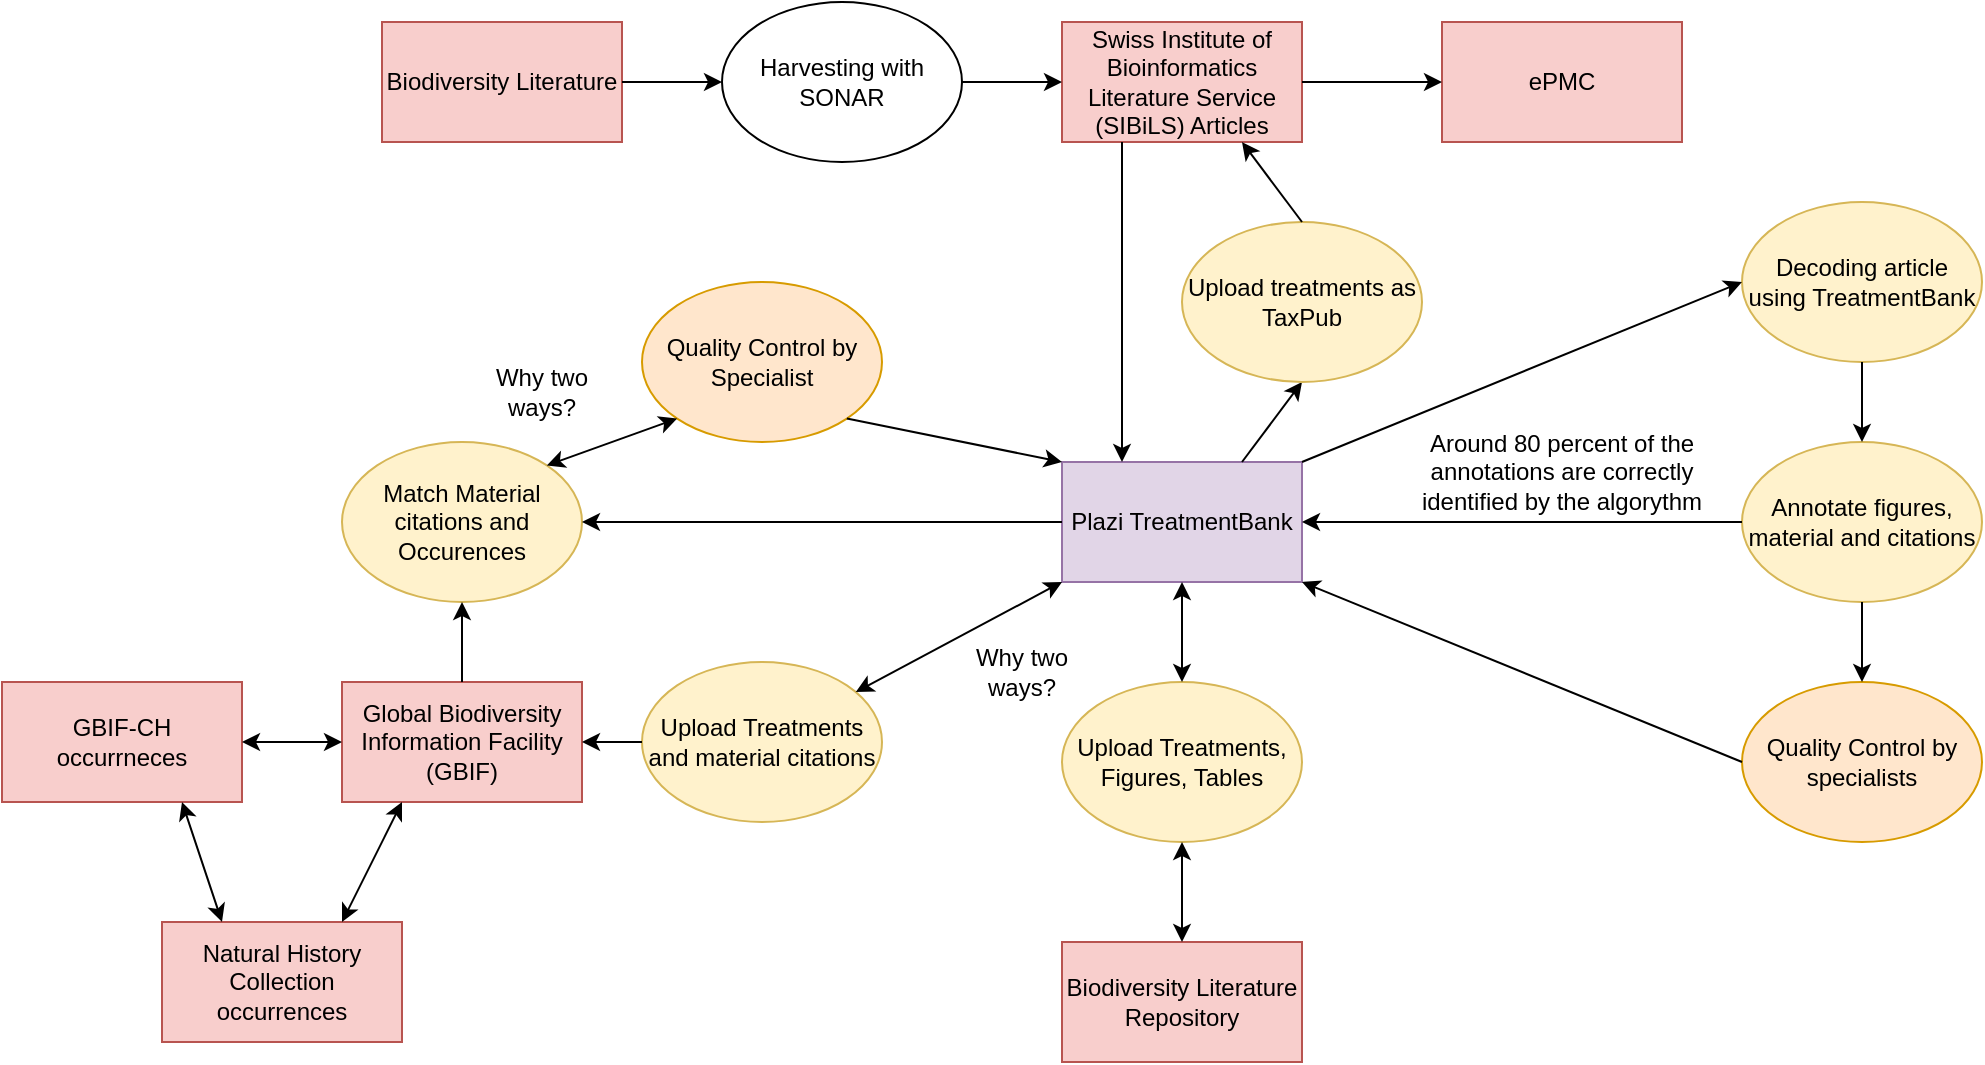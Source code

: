 <mxfile version="16.6.5" type="github">
  <diagram name="Page-1" id="c7558073-3199-34d8-9f00-42111426c3f3">
    <mxGraphModel dx="1864" dy="564" grid="1" gridSize="10" guides="1" tooltips="1" connect="1" arrows="1" fold="1" page="1" pageScale="1" pageWidth="826" pageHeight="1169" background="none" math="0" shadow="0">
      <root>
        <mxCell id="0" />
        <mxCell id="1" parent="0" />
        <mxCell id="0HOrwDNYIVravYK2uu_f-97" value="Biodiversity Literature" style="rounded=0;whiteSpace=wrap;sketch=0;html=1;fillColor=#f8cecc;strokeColor=#b85450;" vertex="1" parent="1">
          <mxGeometry x="80" y="20" width="120" height="60" as="geometry" />
        </mxCell>
        <mxCell id="0HOrwDNYIVravYK2uu_f-100" value="" style="endArrow=classic;html=1;rounded=0;exitX=1;exitY=0.5;exitDx=0;exitDy=0;entryX=0;entryY=0.5;entryDx=0;entryDy=0;" edge="1" parent="1" source="0HOrwDNYIVravYK2uu_f-97" target="0HOrwDNYIVravYK2uu_f-145">
          <mxGeometry width="50" height="50" relative="1" as="geometry">
            <mxPoint x="390" y="360" as="sourcePoint" />
            <mxPoint x="240" y="50" as="targetPoint" />
          </mxGeometry>
        </mxCell>
        <mxCell id="0HOrwDNYIVravYK2uu_f-98" value="Swiss Institute of Bioinformatics Literature Service&lt;br&gt;&lt;div&gt;(SIBiLS) Articles&lt;/div&gt;" style="rounded=0;whiteSpace=wrap;html=1;sketch=0;fillColor=#f8cecc;strokeColor=#b85450;" vertex="1" parent="1">
          <mxGeometry x="420" y="20" width="120" height="60" as="geometry" />
        </mxCell>
        <mxCell id="0HOrwDNYIVravYK2uu_f-101" value="" style="endArrow=classic;html=1;rounded=0;entryX=0;entryY=0.5;entryDx=0;entryDy=0;exitX=1;exitY=0.5;exitDx=0;exitDy=0;" edge="1" parent="1" source="0HOrwDNYIVravYK2uu_f-145" target="0HOrwDNYIVravYK2uu_f-98">
          <mxGeometry width="50" height="50" relative="1" as="geometry">
            <mxPoint x="377" y="50" as="sourcePoint" />
            <mxPoint x="440" y="310" as="targetPoint" />
          </mxGeometry>
        </mxCell>
        <mxCell id="0HOrwDNYIVravYK2uu_f-103" value="Plazi TreatmentBank" style="rounded=0;whiteSpace=wrap;html=1;sketch=0;fillColor=#e1d5e7;strokeColor=#9673a6;" vertex="1" parent="1">
          <mxGeometry x="420" y="240" width="120" height="60" as="geometry" />
        </mxCell>
        <mxCell id="0HOrwDNYIVravYK2uu_f-104" value="" style="endArrow=classic;html=1;rounded=0;entryX=0.25;entryY=0;entryDx=0;entryDy=0;exitX=0.25;exitY=1;exitDx=0;exitDy=0;" edge="1" parent="1" source="0HOrwDNYIVravYK2uu_f-98" target="0HOrwDNYIVravYK2uu_f-103">
          <mxGeometry width="50" height="50" relative="1" as="geometry">
            <mxPoint x="390" y="360" as="sourcePoint" />
            <mxPoint x="440" y="310" as="targetPoint" />
          </mxGeometry>
        </mxCell>
        <mxCell id="0HOrwDNYIVravYK2uu_f-105" value="&lt;div&gt;Global Biodiversity Information Facility (GBIF)&lt;/div&gt;" style="rounded=0;whiteSpace=wrap;html=1;sketch=0;fillColor=#f8cecc;strokeColor=#b85450;" vertex="1" parent="1">
          <mxGeometry x="60" y="350" width="120" height="60" as="geometry" />
        </mxCell>
        <mxCell id="0HOrwDNYIVravYK2uu_f-106" value="Decoding article using TreatmentBank" style="ellipse;whiteSpace=wrap;html=1;rounded=0;sketch=0;fillColor=#fff2cc;strokeColor=#d6b656;" vertex="1" parent="1">
          <mxGeometry x="760" y="110" width="120" height="80" as="geometry" />
        </mxCell>
        <mxCell id="0HOrwDNYIVravYK2uu_f-107" value="Annotate figures, material and citations" style="ellipse;whiteSpace=wrap;html=1;rounded=0;sketch=0;fillColor=#fff2cc;strokeColor=#d6b656;" vertex="1" parent="1">
          <mxGeometry x="760" y="230" width="120" height="80" as="geometry" />
        </mxCell>
        <mxCell id="0HOrwDNYIVravYK2uu_f-108" value="Quality Control by specialists" style="ellipse;whiteSpace=wrap;html=1;rounded=0;sketch=0;fillColor=#ffe6cc;strokeColor=#d79b00;" vertex="1" parent="1">
          <mxGeometry x="760" y="350" width="120" height="80" as="geometry" />
        </mxCell>
        <mxCell id="0HOrwDNYIVravYK2uu_f-109" value="" style="endArrow=classic;html=1;rounded=0;exitX=1;exitY=0;exitDx=0;exitDy=0;entryX=0;entryY=0.5;entryDx=0;entryDy=0;" edge="1" parent="1" source="0HOrwDNYIVravYK2uu_f-103" target="0HOrwDNYIVravYK2uu_f-106">
          <mxGeometry width="50" height="50" relative="1" as="geometry">
            <mxPoint x="390" y="360" as="sourcePoint" />
            <mxPoint x="440" y="310" as="targetPoint" />
          </mxGeometry>
        </mxCell>
        <mxCell id="0HOrwDNYIVravYK2uu_f-110" value="" style="endArrow=classic;html=1;rounded=0;entryX=0.5;entryY=0;entryDx=0;entryDy=0;exitX=0.5;exitY=1;exitDx=0;exitDy=0;" edge="1" parent="1" source="0HOrwDNYIVravYK2uu_f-106" target="0HOrwDNYIVravYK2uu_f-107">
          <mxGeometry width="50" height="50" relative="1" as="geometry">
            <mxPoint x="40" y="520" as="sourcePoint" />
            <mxPoint x="90" y="470" as="targetPoint" />
          </mxGeometry>
        </mxCell>
        <mxCell id="0HOrwDNYIVravYK2uu_f-111" value="" style="endArrow=classic;html=1;rounded=0;entryX=0.5;entryY=0;entryDx=0;entryDy=0;exitX=0.5;exitY=1;exitDx=0;exitDy=0;" edge="1" parent="1" source="0HOrwDNYIVravYK2uu_f-107" target="0HOrwDNYIVravYK2uu_f-108">
          <mxGeometry width="50" height="50" relative="1" as="geometry">
            <mxPoint x="190" y="480" as="sourcePoint" />
            <mxPoint x="240" y="430" as="targetPoint" />
          </mxGeometry>
        </mxCell>
        <mxCell id="0HOrwDNYIVravYK2uu_f-112" value="" style="endArrow=classic;html=1;rounded=0;entryX=1;entryY=0.5;entryDx=0;entryDy=0;exitX=0;exitY=0.5;exitDx=0;exitDy=0;" edge="1" parent="1" source="0HOrwDNYIVravYK2uu_f-107" target="0HOrwDNYIVravYK2uu_f-103">
          <mxGeometry width="50" height="50" relative="1" as="geometry">
            <mxPoint x="390" y="360" as="sourcePoint" />
            <mxPoint x="440" y="310" as="targetPoint" />
          </mxGeometry>
        </mxCell>
        <mxCell id="0HOrwDNYIVravYK2uu_f-113" value="" style="endArrow=classic;html=1;rounded=0;entryX=1;entryY=1;entryDx=0;entryDy=0;exitX=0;exitY=0.5;exitDx=0;exitDy=0;" edge="1" parent="1" source="0HOrwDNYIVravYK2uu_f-108" target="0HOrwDNYIVravYK2uu_f-103">
          <mxGeometry width="50" height="50" relative="1" as="geometry">
            <mxPoint x="450" y="420" as="sourcePoint" />
            <mxPoint x="500" y="370" as="targetPoint" />
          </mxGeometry>
        </mxCell>
        <mxCell id="0HOrwDNYIVravYK2uu_f-114" value="Around 80 percent of the annotations are correctly identified by the algorythm" style="text;html=1;strokeColor=none;fillColor=none;align=center;verticalAlign=middle;whiteSpace=wrap;rounded=0;sketch=0;" vertex="1" parent="1">
          <mxGeometry x="590" y="230" width="160" height="30" as="geometry" />
        </mxCell>
        <mxCell id="0HOrwDNYIVravYK2uu_f-116" value="" style="endArrow=classic;html=1;rounded=0;exitX=0.75;exitY=0;exitDx=0;exitDy=0;entryX=0.5;entryY=1;entryDx=0;entryDy=0;" edge="1" parent="1" source="0HOrwDNYIVravYK2uu_f-103" target="0HOrwDNYIVravYK2uu_f-137">
          <mxGeometry width="50" height="50" relative="1" as="geometry">
            <mxPoint x="390" y="290" as="sourcePoint" />
            <mxPoint x="510" y="200" as="targetPoint" />
          </mxGeometry>
        </mxCell>
        <mxCell id="0HOrwDNYIVravYK2uu_f-118" value="&lt;div&gt;Match Material citations and Occurences&lt;/div&gt;" style="ellipse;whiteSpace=wrap;html=1;rounded=0;sketch=0;fillColor=#fff2cc;strokeColor=#d6b656;" vertex="1" parent="1">
          <mxGeometry x="60" y="230" width="120" height="80" as="geometry" />
        </mxCell>
        <mxCell id="0HOrwDNYIVravYK2uu_f-120" value="&lt;div&gt;Quality Control by Specialist&lt;/div&gt;" style="ellipse;whiteSpace=wrap;html=1;rounded=0;sketch=0;fillColor=#ffe6cc;strokeColor=#d79b00;" vertex="1" parent="1">
          <mxGeometry x="210" y="150" width="120" height="80" as="geometry" />
        </mxCell>
        <mxCell id="0HOrwDNYIVravYK2uu_f-121" value="" style="endArrow=classic;html=1;rounded=0;exitX=0;exitY=0.5;exitDx=0;exitDy=0;entryX=1;entryY=0.5;entryDx=0;entryDy=0;" edge="1" parent="1" source="0HOrwDNYIVravYK2uu_f-103" target="0HOrwDNYIVravYK2uu_f-118">
          <mxGeometry width="50" height="50" relative="1" as="geometry">
            <mxPoint x="390" y="290" as="sourcePoint" />
            <mxPoint x="440" y="240" as="targetPoint" />
          </mxGeometry>
        </mxCell>
        <mxCell id="0HOrwDNYIVravYK2uu_f-122" value="" style="endArrow=classic;html=1;rounded=0;exitX=0.5;exitY=0;exitDx=0;exitDy=0;entryX=0.5;entryY=1;entryDx=0;entryDy=0;" edge="1" parent="1" source="0HOrwDNYIVravYK2uu_f-105" target="0HOrwDNYIVravYK2uu_f-118">
          <mxGeometry width="50" height="50" relative="1" as="geometry">
            <mxPoint x="390" y="290" as="sourcePoint" />
            <mxPoint x="440" y="240" as="targetPoint" />
          </mxGeometry>
        </mxCell>
        <mxCell id="0HOrwDNYIVravYK2uu_f-124" value="" style="endArrow=classic;html=1;rounded=0;exitX=1;exitY=1;exitDx=0;exitDy=0;entryX=0;entryY=0;entryDx=0;entryDy=0;" edge="1" parent="1" source="0HOrwDNYIVravYK2uu_f-120" target="0HOrwDNYIVravYK2uu_f-103">
          <mxGeometry width="50" height="50" relative="1" as="geometry">
            <mxPoint x="390" y="290" as="sourcePoint" />
            <mxPoint x="440" y="240" as="targetPoint" />
          </mxGeometry>
        </mxCell>
        <mxCell id="0HOrwDNYIVravYK2uu_f-125" value="" style="endArrow=classic;startArrow=classic;html=1;rounded=0;exitX=1;exitY=0;exitDx=0;exitDy=0;entryX=0;entryY=1;entryDx=0;entryDy=0;" edge="1" parent="1" source="0HOrwDNYIVravYK2uu_f-118" target="0HOrwDNYIVravYK2uu_f-120">
          <mxGeometry width="50" height="50" relative="1" as="geometry">
            <mxPoint x="390" y="290" as="sourcePoint" />
            <mxPoint x="440" y="240" as="targetPoint" />
          </mxGeometry>
        </mxCell>
        <mxCell id="0HOrwDNYIVravYK2uu_f-126" value="&lt;div&gt;Why two ways?&lt;/div&gt;" style="text;html=1;strokeColor=none;fillColor=none;align=center;verticalAlign=middle;whiteSpace=wrap;rounded=0;sketch=0;" vertex="1" parent="1">
          <mxGeometry x="130" y="190" width="60" height="30" as="geometry" />
        </mxCell>
        <mxCell id="0HOrwDNYIVravYK2uu_f-128" value="Upload Treatments and material citations" style="ellipse;whiteSpace=wrap;html=1;rounded=0;sketch=0;fillColor=#fff2cc;strokeColor=#d6b656;" vertex="1" parent="1">
          <mxGeometry x="210" y="340" width="120" height="80" as="geometry" />
        </mxCell>
        <mxCell id="0HOrwDNYIVravYK2uu_f-129" value="" style="endArrow=classic;html=1;rounded=0;entryX=1;entryY=0.5;entryDx=0;entryDy=0;exitX=0;exitY=0.5;exitDx=0;exitDy=0;" edge="1" parent="1" source="0HOrwDNYIVravYK2uu_f-128" target="0HOrwDNYIVravYK2uu_f-105">
          <mxGeometry width="50" height="50" relative="1" as="geometry">
            <mxPoint x="210" y="370" as="sourcePoint" />
            <mxPoint x="260" y="320" as="targetPoint" />
          </mxGeometry>
        </mxCell>
        <mxCell id="0HOrwDNYIVravYK2uu_f-131" value="" style="endArrow=classic;startArrow=classic;html=1;rounded=0;entryX=0;entryY=1;entryDx=0;entryDy=0;" edge="1" parent="1" source="0HOrwDNYIVravYK2uu_f-128" target="0HOrwDNYIVravYK2uu_f-103">
          <mxGeometry width="50" height="50" relative="1" as="geometry">
            <mxPoint x="390" y="290" as="sourcePoint" />
            <mxPoint x="440" y="240" as="targetPoint" />
          </mxGeometry>
        </mxCell>
        <mxCell id="0HOrwDNYIVravYK2uu_f-132" value="&lt;div&gt;GBIF-CH&lt;/div&gt;&lt;div&gt;occurrneces&lt;/div&gt;" style="rounded=0;whiteSpace=wrap;html=1;sketch=0;fillColor=#f8cecc;strokeColor=#b85450;" vertex="1" parent="1">
          <mxGeometry x="-110" y="350" width="120" height="60" as="geometry" />
        </mxCell>
        <mxCell id="0HOrwDNYIVravYK2uu_f-133" value="&lt;div&gt;Natural History Collection&lt;/div&gt;&lt;div&gt;occurrences &lt;br&gt;&lt;/div&gt;" style="rounded=0;whiteSpace=wrap;html=1;sketch=0;fillColor=#f8cecc;strokeColor=#b85450;" vertex="1" parent="1">
          <mxGeometry x="-30" y="470" width="120" height="60" as="geometry" />
        </mxCell>
        <mxCell id="0HOrwDNYIVravYK2uu_f-134" value="" style="endArrow=classic;startArrow=classic;html=1;rounded=0;exitX=0.75;exitY=1;exitDx=0;exitDy=0;entryX=0.25;entryY=0;entryDx=0;entryDy=0;" edge="1" parent="1" source="0HOrwDNYIVravYK2uu_f-132" target="0HOrwDNYIVravYK2uu_f-133">
          <mxGeometry width="50" height="50" relative="1" as="geometry">
            <mxPoint x="390" y="290" as="sourcePoint" />
            <mxPoint x="440" y="240" as="targetPoint" />
          </mxGeometry>
        </mxCell>
        <mxCell id="0HOrwDNYIVravYK2uu_f-135" value="" style="endArrow=classic;startArrow=classic;html=1;rounded=0;exitX=0.25;exitY=1;exitDx=0;exitDy=0;entryX=0.75;entryY=0;entryDx=0;entryDy=0;" edge="1" parent="1" source="0HOrwDNYIVravYK2uu_f-105" target="0HOrwDNYIVravYK2uu_f-133">
          <mxGeometry width="50" height="50" relative="1" as="geometry">
            <mxPoint x="390" y="290" as="sourcePoint" />
            <mxPoint x="440" y="240" as="targetPoint" />
          </mxGeometry>
        </mxCell>
        <mxCell id="0HOrwDNYIVravYK2uu_f-136" value="" style="endArrow=classic;startArrow=classic;html=1;rounded=0;exitX=1;exitY=0.5;exitDx=0;exitDy=0;entryX=0;entryY=0.5;entryDx=0;entryDy=0;" edge="1" parent="1" source="0HOrwDNYIVravYK2uu_f-132" target="0HOrwDNYIVravYK2uu_f-105">
          <mxGeometry width="50" height="50" relative="1" as="geometry">
            <mxPoint x="390" y="290" as="sourcePoint" />
            <mxPoint x="440" y="240" as="targetPoint" />
          </mxGeometry>
        </mxCell>
        <mxCell id="0HOrwDNYIVravYK2uu_f-137" value="&lt;div&gt;Upload treatments as TaxPub&lt;/div&gt;" style="ellipse;whiteSpace=wrap;html=1;rounded=0;sketch=0;fillColor=#fff2cc;strokeColor=#d6b656;" vertex="1" parent="1">
          <mxGeometry x="480" y="120" width="120" height="80" as="geometry" />
        </mxCell>
        <mxCell id="0HOrwDNYIVravYK2uu_f-138" value="" style="endArrow=classic;html=1;rounded=0;entryX=0.75;entryY=1;entryDx=0;entryDy=0;exitX=0.5;exitY=0;exitDx=0;exitDy=0;" edge="1" parent="1" source="0HOrwDNYIVravYK2uu_f-137" target="0HOrwDNYIVravYK2uu_f-98">
          <mxGeometry width="50" height="50" relative="1" as="geometry">
            <mxPoint x="390" y="290" as="sourcePoint" />
            <mxPoint x="440" y="240" as="targetPoint" />
          </mxGeometry>
        </mxCell>
        <mxCell id="0HOrwDNYIVravYK2uu_f-139" value="&lt;div&gt;ePMC&lt;/div&gt;" style="rounded=0;whiteSpace=wrap;html=1;sketch=0;fillColor=#f8cecc;strokeColor=#b85450;" vertex="1" parent="1">
          <mxGeometry x="610" y="20" width="120" height="60" as="geometry" />
        </mxCell>
        <mxCell id="0HOrwDNYIVravYK2uu_f-140" value="" style="endArrow=classic;html=1;rounded=0;entryX=0;entryY=0.5;entryDx=0;entryDy=0;exitX=1;exitY=0.5;exitDx=0;exitDy=0;" edge="1" parent="1" source="0HOrwDNYIVravYK2uu_f-98" target="0HOrwDNYIVravYK2uu_f-139">
          <mxGeometry width="50" height="50" relative="1" as="geometry">
            <mxPoint x="390" y="290" as="sourcePoint" />
            <mxPoint x="440" y="240" as="targetPoint" />
          </mxGeometry>
        </mxCell>
        <mxCell id="0HOrwDNYIVravYK2uu_f-141" value="&lt;div&gt;Why two ways?&lt;/div&gt;" style="text;html=1;strokeColor=none;fillColor=none;align=center;verticalAlign=middle;whiteSpace=wrap;rounded=0;sketch=0;" vertex="1" parent="1">
          <mxGeometry x="370" y="330" width="60" height="30" as="geometry" />
        </mxCell>
        <mxCell id="0HOrwDNYIVravYK2uu_f-142" value="&lt;div&gt;Upload Treatments, Figures, Tables&lt;/div&gt;" style="ellipse;whiteSpace=wrap;html=1;rounded=0;sketch=0;fillColor=#fff2cc;strokeColor=#d6b656;" vertex="1" parent="1">
          <mxGeometry x="420" y="350" width="120" height="80" as="geometry" />
        </mxCell>
        <mxCell id="0HOrwDNYIVravYK2uu_f-143" value="&lt;div&gt;Biodiversity Literature Repository&lt;/div&gt;" style="rounded=0;whiteSpace=wrap;html=1;sketch=0;fillColor=#f8cecc;strokeColor=#b85450;" vertex="1" parent="1">
          <mxGeometry x="420" y="480" width="120" height="60" as="geometry" />
        </mxCell>
        <mxCell id="0HOrwDNYIVravYK2uu_f-144" value="" style="endArrow=classic;startArrow=classic;html=1;rounded=0;entryX=0.5;entryY=0;entryDx=0;entryDy=0;" edge="1" parent="1" source="0HOrwDNYIVravYK2uu_f-103" target="0HOrwDNYIVravYK2uu_f-142">
          <mxGeometry width="50" height="50" relative="1" as="geometry">
            <mxPoint x="390" y="290" as="sourcePoint" />
            <mxPoint x="440" y="240" as="targetPoint" />
            <Array as="points">
              <mxPoint x="480" y="340" />
            </Array>
          </mxGeometry>
        </mxCell>
        <mxCell id="0HOrwDNYIVravYK2uu_f-145" value="&lt;div&gt;Harvesting with SONAR&lt;/div&gt;" style="ellipse;whiteSpace=wrap;html=1;rounded=0;sketch=0;" vertex="1" parent="1">
          <mxGeometry x="250" y="10" width="120" height="80" as="geometry" />
        </mxCell>
        <mxCell id="0HOrwDNYIVravYK2uu_f-146" value="" style="endArrow=classic;startArrow=classic;html=1;rounded=0;exitX=0.5;exitY=1;exitDx=0;exitDy=0;entryX=0.5;entryY=0;entryDx=0;entryDy=0;" edge="1" parent="1" source="0HOrwDNYIVravYK2uu_f-142" target="0HOrwDNYIVravYK2uu_f-143">
          <mxGeometry width="50" height="50" relative="1" as="geometry">
            <mxPoint x="390" y="290" as="sourcePoint" />
            <mxPoint x="440" y="240" as="targetPoint" />
          </mxGeometry>
        </mxCell>
      </root>
    </mxGraphModel>
  </diagram>
</mxfile>
